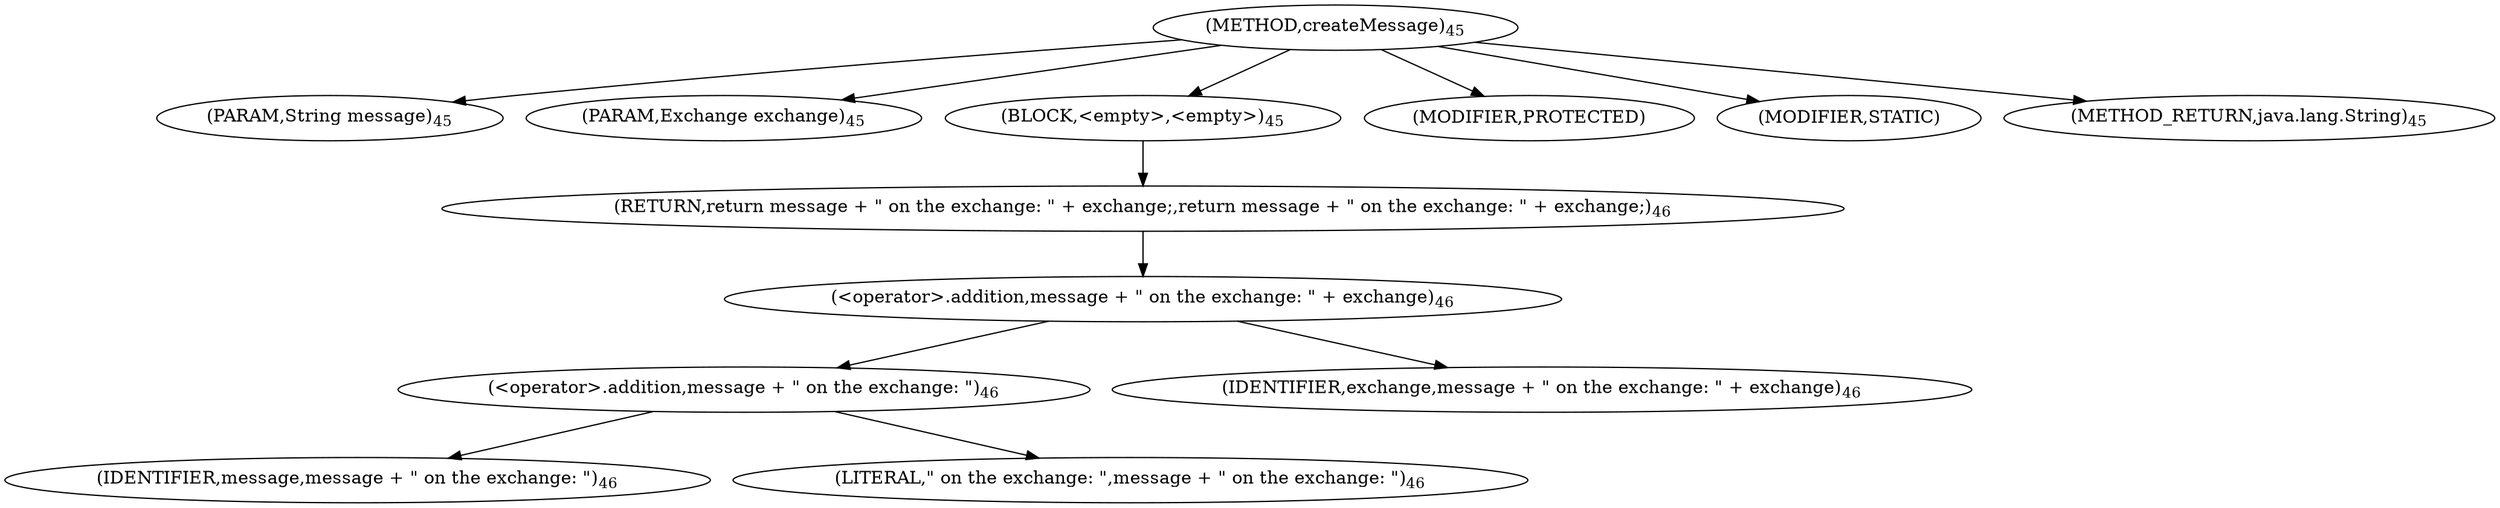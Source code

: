 digraph "createMessage" {  
"61" [label = <(METHOD,createMessage)<SUB>45</SUB>> ]
"62" [label = <(PARAM,String message)<SUB>45</SUB>> ]
"63" [label = <(PARAM,Exchange exchange)<SUB>45</SUB>> ]
"64" [label = <(BLOCK,&lt;empty&gt;,&lt;empty&gt;)<SUB>45</SUB>> ]
"65" [label = <(RETURN,return message + &quot; on the exchange: &quot; + exchange;,return message + &quot; on the exchange: &quot; + exchange;)<SUB>46</SUB>> ]
"66" [label = <(&lt;operator&gt;.addition,message + &quot; on the exchange: &quot; + exchange)<SUB>46</SUB>> ]
"67" [label = <(&lt;operator&gt;.addition,message + &quot; on the exchange: &quot;)<SUB>46</SUB>> ]
"68" [label = <(IDENTIFIER,message,message + &quot; on the exchange: &quot;)<SUB>46</SUB>> ]
"69" [label = <(LITERAL,&quot; on the exchange: &quot;,message + &quot; on the exchange: &quot;)<SUB>46</SUB>> ]
"70" [label = <(IDENTIFIER,exchange,message + &quot; on the exchange: &quot; + exchange)<SUB>46</SUB>> ]
"71" [label = <(MODIFIER,PROTECTED)> ]
"72" [label = <(MODIFIER,STATIC)> ]
"73" [label = <(METHOD_RETURN,java.lang.String)<SUB>45</SUB>> ]
  "61" -> "62" 
  "61" -> "63" 
  "61" -> "64" 
  "61" -> "71" 
  "61" -> "72" 
  "61" -> "73" 
  "64" -> "65" 
  "65" -> "66" 
  "66" -> "67" 
  "66" -> "70" 
  "67" -> "68" 
  "67" -> "69" 
}
